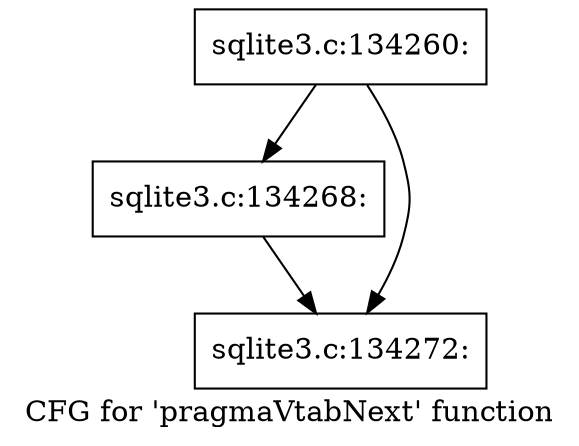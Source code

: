 digraph "CFG for 'pragmaVtabNext' function" {
	label="CFG for 'pragmaVtabNext' function";

	Node0x55c0f869bff0 [shape=record,label="{sqlite3.c:134260:}"];
	Node0x55c0f869bff0 -> Node0x55c0f86a7150;
	Node0x55c0f869bff0 -> Node0x55c0f86a71a0;
	Node0x55c0f86a7150 [shape=record,label="{sqlite3.c:134268:}"];
	Node0x55c0f86a7150 -> Node0x55c0f86a71a0;
	Node0x55c0f86a71a0 [shape=record,label="{sqlite3.c:134272:}"];
}
